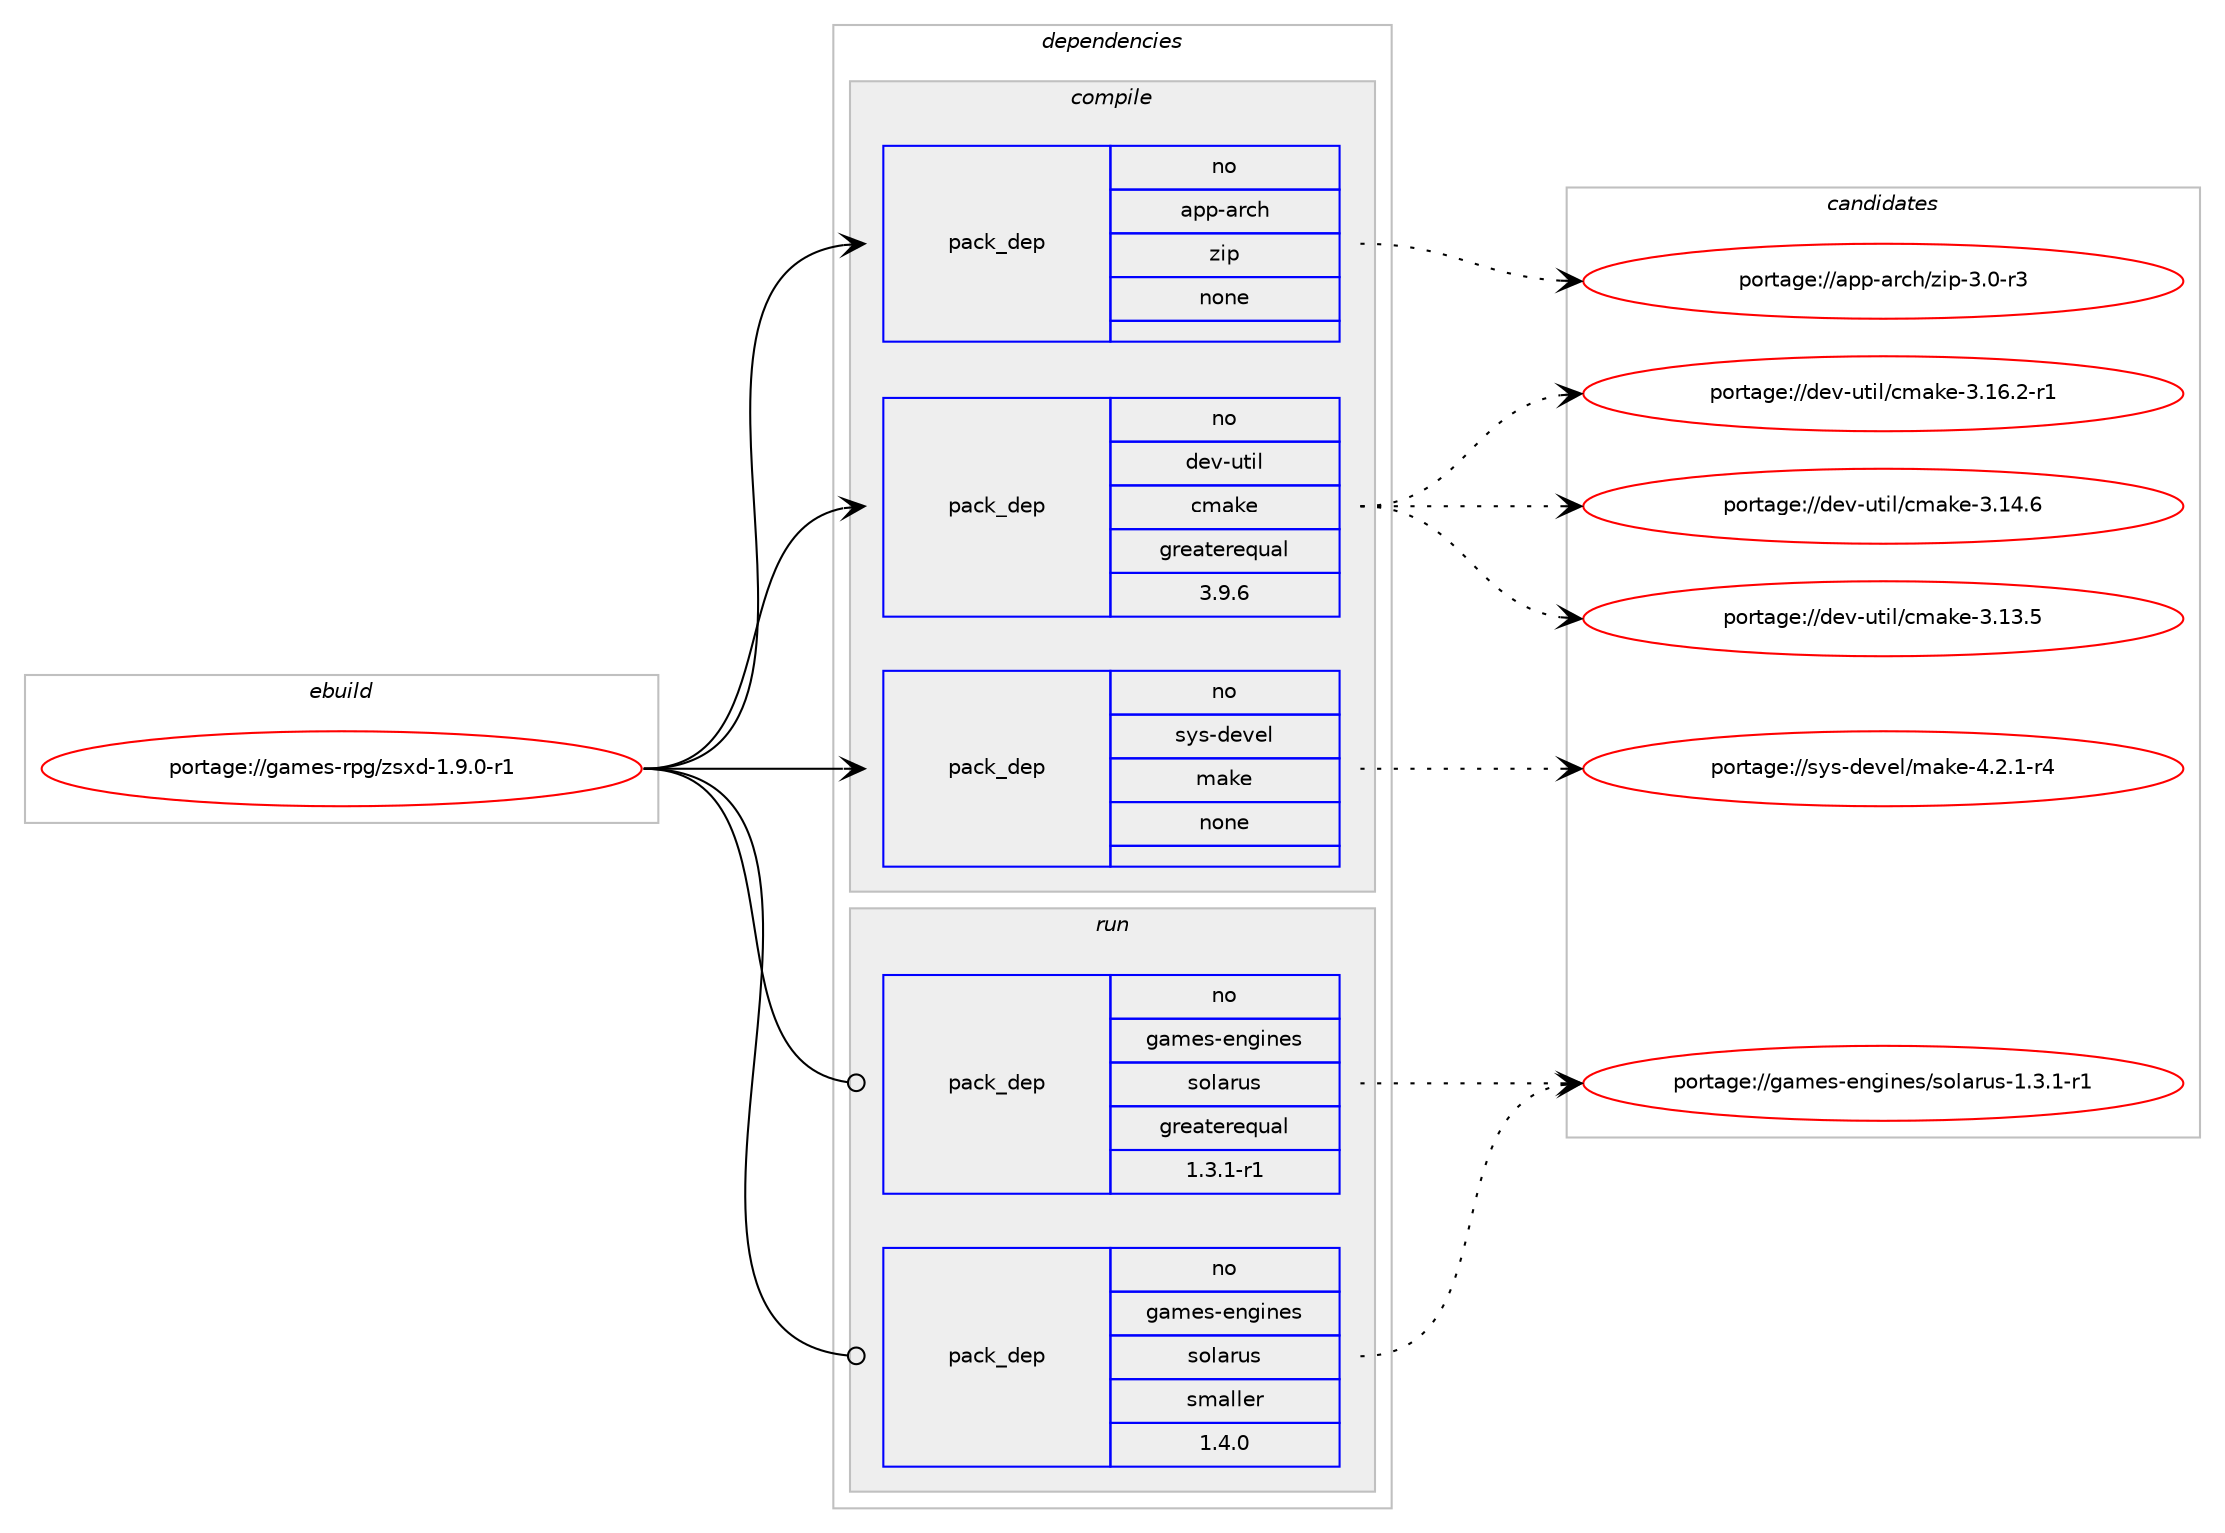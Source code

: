 digraph prolog {

# *************
# Graph options
# *************

newrank=true;
concentrate=true;
compound=true;
graph [rankdir=LR,fontname=Helvetica,fontsize=10,ranksep=1.5];#, ranksep=2.5, nodesep=0.2];
edge  [arrowhead=vee];
node  [fontname=Helvetica,fontsize=10];

# **********
# The ebuild
# **********

subgraph cluster_leftcol {
color=gray;
label=<<i>ebuild</i>>;
id [label="portage://games-rpg/zsxd-1.9.0-r1", color=red, width=4, href="../games-rpg/zsxd-1.9.0-r1.svg"];
}

# ****************
# The dependencies
# ****************

subgraph cluster_midcol {
color=gray;
label=<<i>dependencies</i>>;
subgraph cluster_compile {
fillcolor="#eeeeee";
style=filled;
label=<<i>compile</i>>;
subgraph pack219228 {
dependency282530 [label=<<TABLE BORDER="0" CELLBORDER="1" CELLSPACING="0" CELLPADDING="4" WIDTH="220"><TR><TD ROWSPAN="6" CELLPADDING="30">pack_dep</TD></TR><TR><TD WIDTH="110">no</TD></TR><TR><TD>app-arch</TD></TR><TR><TD>zip</TD></TR><TR><TD>none</TD></TR><TR><TD></TD></TR></TABLE>>, shape=none, color=blue];
}
id:e -> dependency282530:w [weight=20,style="solid",arrowhead="vee"];
subgraph pack219229 {
dependency282531 [label=<<TABLE BORDER="0" CELLBORDER="1" CELLSPACING="0" CELLPADDING="4" WIDTH="220"><TR><TD ROWSPAN="6" CELLPADDING="30">pack_dep</TD></TR><TR><TD WIDTH="110">no</TD></TR><TR><TD>dev-util</TD></TR><TR><TD>cmake</TD></TR><TR><TD>greaterequal</TD></TR><TR><TD>3.9.6</TD></TR></TABLE>>, shape=none, color=blue];
}
id:e -> dependency282531:w [weight=20,style="solid",arrowhead="vee"];
subgraph pack219230 {
dependency282532 [label=<<TABLE BORDER="0" CELLBORDER="1" CELLSPACING="0" CELLPADDING="4" WIDTH="220"><TR><TD ROWSPAN="6" CELLPADDING="30">pack_dep</TD></TR><TR><TD WIDTH="110">no</TD></TR><TR><TD>sys-devel</TD></TR><TR><TD>make</TD></TR><TR><TD>none</TD></TR><TR><TD></TD></TR></TABLE>>, shape=none, color=blue];
}
id:e -> dependency282532:w [weight=20,style="solid",arrowhead="vee"];
}
subgraph cluster_compileandrun {
fillcolor="#eeeeee";
style=filled;
label=<<i>compile and run</i>>;
}
subgraph cluster_run {
fillcolor="#eeeeee";
style=filled;
label=<<i>run</i>>;
subgraph pack219231 {
dependency282533 [label=<<TABLE BORDER="0" CELLBORDER="1" CELLSPACING="0" CELLPADDING="4" WIDTH="220"><TR><TD ROWSPAN="6" CELLPADDING="30">pack_dep</TD></TR><TR><TD WIDTH="110">no</TD></TR><TR><TD>games-engines</TD></TR><TR><TD>solarus</TD></TR><TR><TD>greaterequal</TD></TR><TR><TD>1.3.1-r1</TD></TR></TABLE>>, shape=none, color=blue];
}
id:e -> dependency282533:w [weight=20,style="solid",arrowhead="odot"];
subgraph pack219232 {
dependency282534 [label=<<TABLE BORDER="0" CELLBORDER="1" CELLSPACING="0" CELLPADDING="4" WIDTH="220"><TR><TD ROWSPAN="6" CELLPADDING="30">pack_dep</TD></TR><TR><TD WIDTH="110">no</TD></TR><TR><TD>games-engines</TD></TR><TR><TD>solarus</TD></TR><TR><TD>smaller</TD></TR><TR><TD>1.4.0</TD></TR></TABLE>>, shape=none, color=blue];
}
id:e -> dependency282534:w [weight=20,style="solid",arrowhead="odot"];
}
}

# **************
# The candidates
# **************

subgraph cluster_choices {
rank=same;
color=gray;
label=<<i>candidates</i>>;

subgraph choice219228 {
color=black;
nodesep=1;
choice9711211245971149910447122105112455146484511451 [label="portage://app-arch/zip-3.0-r3", color=red, width=4,href="../app-arch/zip-3.0-r3.svg"];
dependency282530:e -> choice9711211245971149910447122105112455146484511451:w [style=dotted,weight="100"];
}
subgraph choice219229 {
color=black;
nodesep=1;
choice10010111845117116105108479910997107101455146495446504511449 [label="portage://dev-util/cmake-3.16.2-r1", color=red, width=4,href="../dev-util/cmake-3.16.2-r1.svg"];
choice1001011184511711610510847991099710710145514649524654 [label="portage://dev-util/cmake-3.14.6", color=red, width=4,href="../dev-util/cmake-3.14.6.svg"];
choice1001011184511711610510847991099710710145514649514653 [label="portage://dev-util/cmake-3.13.5", color=red, width=4,href="../dev-util/cmake-3.13.5.svg"];
dependency282531:e -> choice10010111845117116105108479910997107101455146495446504511449:w [style=dotted,weight="100"];
dependency282531:e -> choice1001011184511711610510847991099710710145514649524654:w [style=dotted,weight="100"];
dependency282531:e -> choice1001011184511711610510847991099710710145514649514653:w [style=dotted,weight="100"];
}
subgraph choice219230 {
color=black;
nodesep=1;
choice1151211154510010111810110847109971071014552465046494511452 [label="portage://sys-devel/make-4.2.1-r4", color=red, width=4,href="../sys-devel/make-4.2.1-r4.svg"];
dependency282532:e -> choice1151211154510010111810110847109971071014552465046494511452:w [style=dotted,weight="100"];
}
subgraph choice219231 {
color=black;
nodesep=1;
choice103971091011154510111010310511010111547115111108971141171154549465146494511449 [label="portage://games-engines/solarus-1.3.1-r1", color=red, width=4,href="../games-engines/solarus-1.3.1-r1.svg"];
dependency282533:e -> choice103971091011154510111010310511010111547115111108971141171154549465146494511449:w [style=dotted,weight="100"];
}
subgraph choice219232 {
color=black;
nodesep=1;
choice103971091011154510111010310511010111547115111108971141171154549465146494511449 [label="portage://games-engines/solarus-1.3.1-r1", color=red, width=4,href="../games-engines/solarus-1.3.1-r1.svg"];
dependency282534:e -> choice103971091011154510111010310511010111547115111108971141171154549465146494511449:w [style=dotted,weight="100"];
}
}

}
